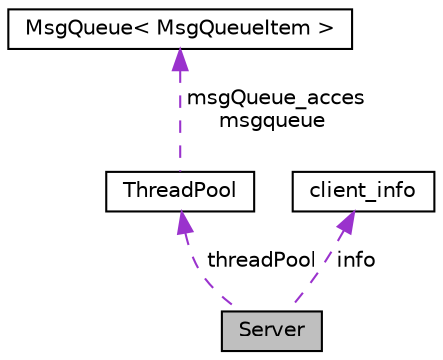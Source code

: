digraph "Server"
{
 // LATEX_PDF_SIZE
  edge [fontname="Helvetica",fontsize="10",labelfontname="Helvetica",labelfontsize="10"];
  node [fontname="Helvetica",fontsize="10",shape=record];
  Node1 [label="Server",height=0.2,width=0.4,color="black", fillcolor="grey75", style="filled", fontcolor="black",tooltip="A class to represents a udp server."];
  Node2 -> Node1 [dir="back",color="darkorchid3",fontsize="10",style="dashed",label=" threadPool" ,fontname="Helvetica"];
  Node2 [label="ThreadPool",height=0.2,width=0.4,color="black", fillcolor="white", style="filled",URL="$classThreadPool.html",tooltip="A thread pool for processing messages with worker threads."];
  Node3 -> Node2 [dir="back",color="darkorchid3",fontsize="10",style="dashed",label=" msgQueue_acces\nmsgqueue" ,fontname="Helvetica"];
  Node3 [label="MsgQueue\< MsgQueueItem \>",height=0.2,width=0.4,color="black", fillcolor="white", style="filled",URL="$classMsgQueue.html",tooltip=" "];
  Node4 -> Node1 [dir="back",color="darkorchid3",fontsize="10",style="dashed",label=" info" ,fontname="Helvetica"];
  Node4 [label="client_info",height=0.2,width=0.4,color="black", fillcolor="white", style="filled",URL="$structclient__info.html",tooltip=" "];
}

